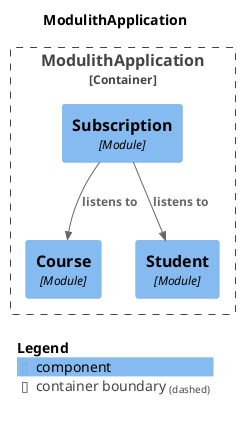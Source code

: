 @startuml
set separator none
title ModulithApplication

top to bottom direction

!include <C4/C4>
!include <C4/C4_Context>
!include <C4/C4_Component>

Container_Boundary("ModulithApplication.ModulithApplication_boundary", "ModulithApplication", $tags="") {
  Component(ModulithApplication.ModulithApplication.Course, "Course", $techn="Module", $descr="", $tags="", $link="")
  Component(ModulithApplication.ModulithApplication.Student, "Student", $techn="Module", $descr="", $tags="", $link="")
  Component(ModulithApplication.ModulithApplication.Subscription, "Subscription", $techn="Module", $descr="", $tags="", $link="")
}

Rel(ModulithApplication.ModulithApplication.Subscription, ModulithApplication.ModulithApplication.Student, "listens to", $techn="", $tags="", $link="")
Rel(ModulithApplication.ModulithApplication.Subscription, ModulithApplication.ModulithApplication.Course, "listens to", $techn="", $tags="", $link="")

SHOW_LEGEND(true)
@enduml
